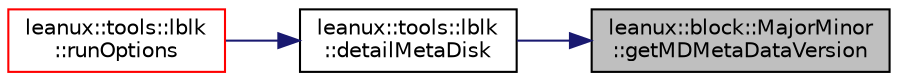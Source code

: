 digraph "leanux::block::MajorMinor::getMDMetaDataVersion"
{
 // LATEX_PDF_SIZE
  bgcolor="transparent";
  edge [fontname="Helvetica",fontsize="10",labelfontname="Helvetica",labelfontsize="10"];
  node [fontname="Helvetica",fontsize="10",shape=record];
  rankdir="RL";
  Node1 [label="leanux::block::MajorMinor\l::getMDMetaDataVersion",height=0.2,width=0.4,color="black", fillcolor="grey75", style="filled", fontcolor="black",tooltip="Get the MD metadata version, valid for MetaDisk block devices."];
  Node1 -> Node2 [dir="back",color="midnightblue",fontsize="10",style="solid",fontname="Helvetica"];
  Node2 [label="leanux::tools::lblk\l::detailMetaDisk",height=0.2,width=0.4,color="black",URL="$namespaceleanux_1_1tools_1_1lblk.html#a3ed79ca6c9f478be774a6d9f4a4cb016",tooltip="Write MetaDisk details."];
  Node2 -> Node3 [dir="back",color="midnightblue",fontsize="10",style="solid",fontname="Helvetica"];
  Node3 [label="leanux::tools::lblk\l::runOptions",height=0.2,width=0.4,color="red",URL="$namespaceleanux_1_1tools_1_1lblk.html#aafee1346a1081bfa4f7470f921cd66b8",tooltip="Direct output run from options."];
}
